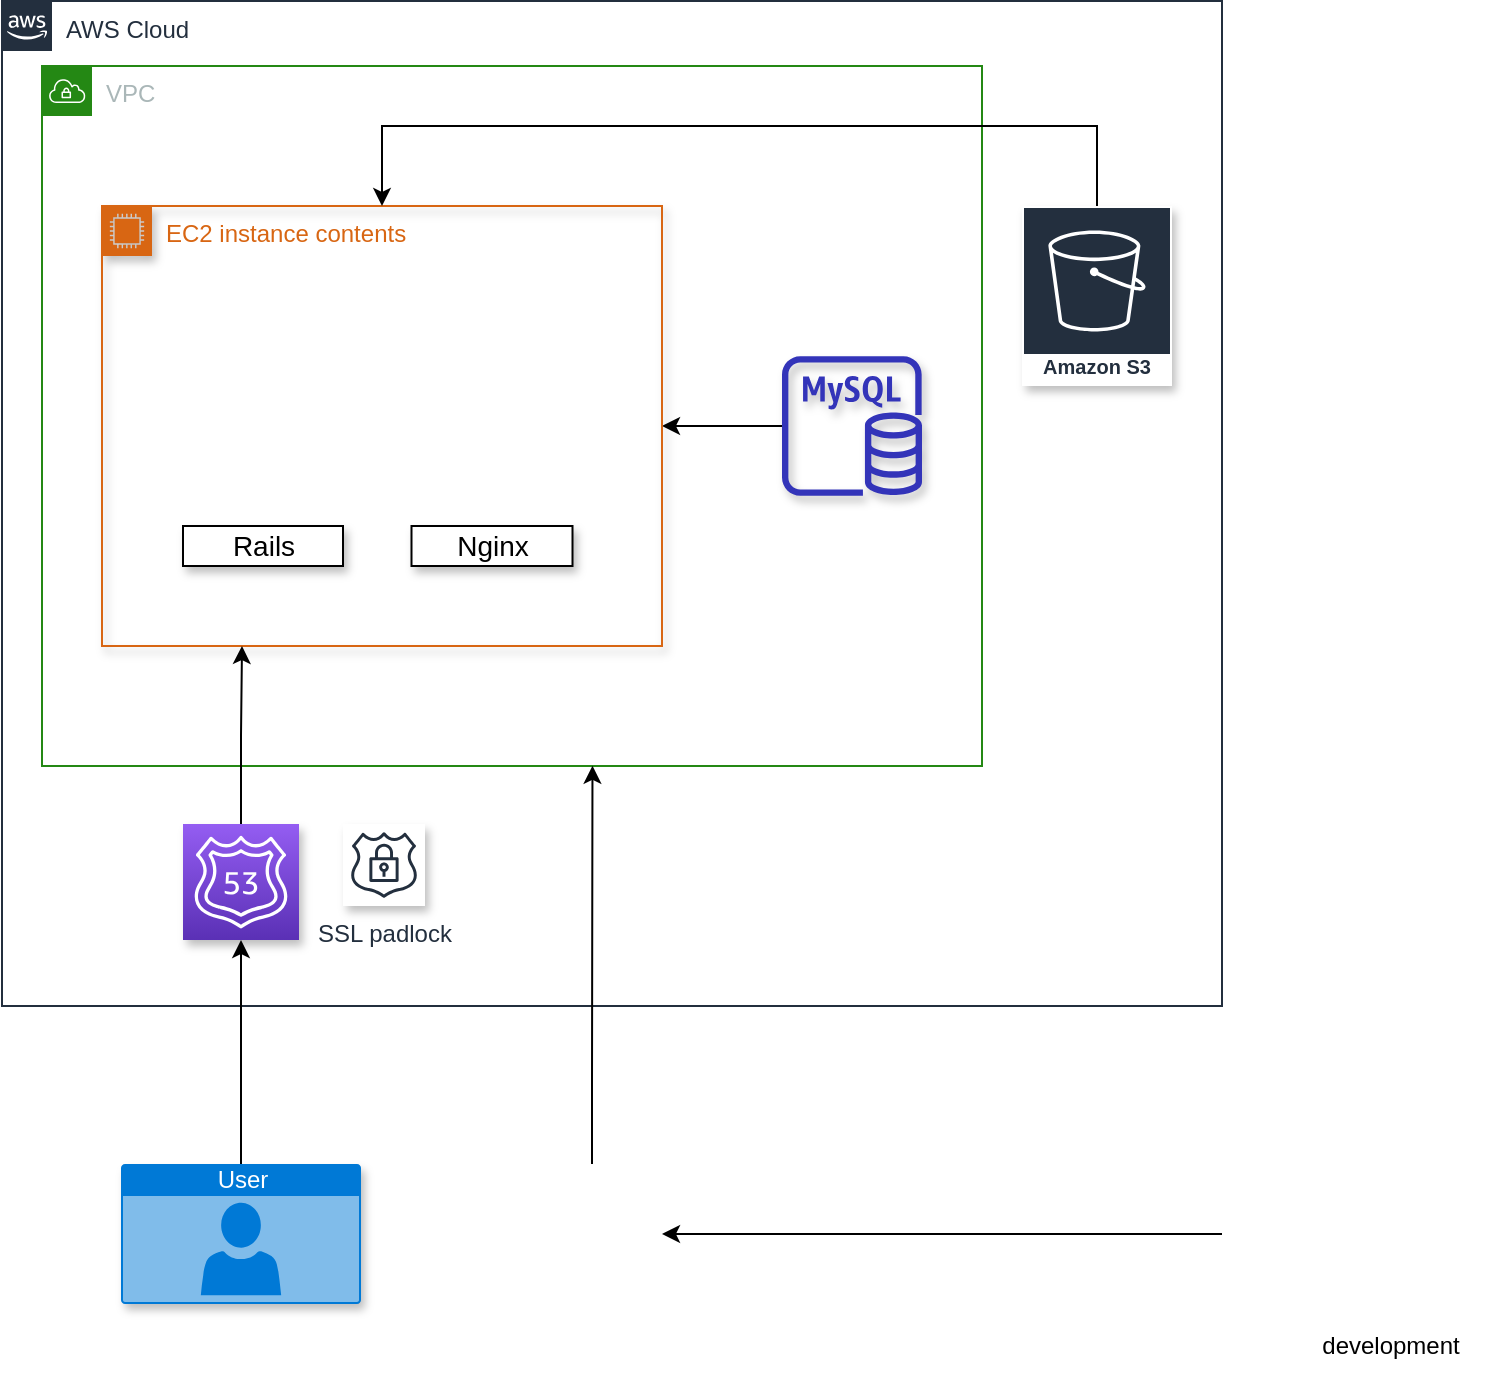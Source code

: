<mxfile version="14.2.7" type="github">
  <diagram id="Ht1M8jgEwFfnCIfOTk4-" name="Page-1">
    <mxGraphModel dx="1581" dy="772" grid="1" gridSize="10" guides="1" tooltips="1" connect="1" arrows="1" fold="1" page="1" pageScale="1" pageWidth="1169" pageHeight="827" math="0" shadow="0">
      <root>
        <mxCell id="0" />
        <mxCell id="1" parent="0" />
        <mxCell id="QjypgIDzSsSGN7FeSxY2-5" value="" style="shape=image;html=1;verticalAlign=top;verticalLabelPosition=bottom;labelBackgroundColor=#ffffff;imageAspect=0;aspect=fixed;image=https://cdn3.iconfinder.com/data/icons/popular-services-brands-vol-2/512/ruby-on-rails-128.png;shadow=1;" vertex="1" parent="1">
          <mxGeometry x="366.5" y="240" width="68" height="68" as="geometry" />
        </mxCell>
        <mxCell id="QjypgIDzSsSGN7FeSxY2-6" value="VPC" style="points=[[0,0],[0.25,0],[0.5,0],[0.75,0],[1,0],[1,0.25],[1,0.5],[1,0.75],[1,1],[0.75,1],[0.5,1],[0.25,1],[0,1],[0,0.75],[0,0.5],[0,0.25]];outlineConnect=0;gradientColor=none;html=1;whiteSpace=wrap;fontSize=12;fontStyle=0;shape=mxgraph.aws4.group;grIcon=mxgraph.aws4.group_vpc;strokeColor=#248814;fillColor=none;verticalAlign=top;align=left;spacingLeft=30;fontColor=#AAB7B8;dashed=0;" vertex="1" parent="1">
          <mxGeometry x="290" y="90" width="470" height="350" as="geometry" />
        </mxCell>
        <mxCell id="QjypgIDzSsSGN7FeSxY2-7" value="AWS Cloud" style="points=[[0,0],[0.25,0],[0.5,0],[0.75,0],[1,0],[1,0.25],[1,0.5],[1,0.75],[1,1],[0.75,1],[0.5,1],[0.25,1],[0,1],[0,0.75],[0,0.5],[0,0.25]];outlineConnect=0;gradientColor=none;html=1;whiteSpace=wrap;fontSize=12;fontStyle=0;shape=mxgraph.aws4.group;grIcon=mxgraph.aws4.group_aws_cloud_alt;strokeColor=#232F3E;fillColor=none;verticalAlign=top;align=left;spacingLeft=30;fontColor=#232F3E;dashed=0;" vertex="1" parent="1">
          <mxGeometry x="270" y="57.5" width="610" height="502.5" as="geometry" />
        </mxCell>
        <mxCell id="QjypgIDzSsSGN7FeSxY2-19" value="&lt;font style=&quot;font-size: 14px&quot;&gt;Rails&lt;/font&gt;" style="whiteSpace=wrap;html=1;shadow=1;" vertex="1" parent="1">
          <mxGeometry x="360.5" y="320" width="80" height="20" as="geometry" />
        </mxCell>
        <mxCell id="QjypgIDzSsSGN7FeSxY2-20" value="" style="shape=image;html=1;verticalAlign=top;verticalLabelPosition=bottom;labelBackgroundColor=#ffffff;imageAspect=0;aspect=fixed;image=https://cdn4.iconfinder.com/data/icons/logos-brands-5/24/nginx-128.png;shadow=1;" vertex="1" parent="1">
          <mxGeometry x="480" y="240" width="70" height="70" as="geometry" />
        </mxCell>
        <mxCell id="QjypgIDzSsSGN7FeSxY2-21" value="&lt;font style=&quot;font-size: 14px&quot;&gt;Nginx&lt;/font&gt;" style="whiteSpace=wrap;html=1;shadow=1;" vertex="1" parent="1">
          <mxGeometry x="474.75" y="320" width="80.5" height="20" as="geometry" />
        </mxCell>
        <mxCell id="QjypgIDzSsSGN7FeSxY2-25" style="edgeStyle=orthogonalEdgeStyle;rounded=0;orthogonalLoop=1;jettySize=auto;html=1;" edge="1" parent="1" source="QjypgIDzSsSGN7FeSxY2-22" target="QjypgIDzSsSGN7FeSxY2-23">
          <mxGeometry relative="1" as="geometry" />
        </mxCell>
        <mxCell id="QjypgIDzSsSGN7FeSxY2-22" value="" style="outlineConnect=0;fontColor=#232F3E;gradientColor=none;fillColor=#3334B9;strokeColor=none;dashed=0;verticalLabelPosition=bottom;verticalAlign=top;align=center;html=1;fontSize=12;fontStyle=0;aspect=fixed;pointerEvents=1;shape=mxgraph.aws4.rds_mysql_instance;shadow=1;" vertex="1" parent="1">
          <mxGeometry x="660" y="235" width="70" height="70" as="geometry" />
        </mxCell>
        <mxCell id="QjypgIDzSsSGN7FeSxY2-23" value="EC2 instance contents" style="points=[[0,0],[0.25,0],[0.5,0],[0.75,0],[1,0],[1,0.25],[1,0.5],[1,0.75],[1,1],[0.75,1],[0.5,1],[0.25,1],[0,1],[0,0.75],[0,0.5],[0,0.25]];outlineConnect=0;gradientColor=none;html=1;whiteSpace=wrap;fontSize=12;fontStyle=0;shape=mxgraph.aws4.group;grIcon=mxgraph.aws4.group_ec2_instance_contents;strokeColor=#D86613;fillColor=none;verticalAlign=top;align=left;spacingLeft=30;fontColor=#D86613;dashed=0;shadow=1;" vertex="1" parent="1">
          <mxGeometry x="320" y="160" width="280" height="220" as="geometry" />
        </mxCell>
        <mxCell id="QjypgIDzSsSGN7FeSxY2-27" style="edgeStyle=orthogonalEdgeStyle;rounded=0;orthogonalLoop=1;jettySize=auto;html=1;entryX=0.5;entryY=0;entryDx=0;entryDy=0;" edge="1" parent="1" source="QjypgIDzSsSGN7FeSxY2-24" target="QjypgIDzSsSGN7FeSxY2-23">
          <mxGeometry relative="1" as="geometry">
            <mxPoint x="818" y="140" as="sourcePoint" />
            <Array as="points">
              <mxPoint x="817" y="120" />
              <mxPoint x="460" y="120" />
            </Array>
          </mxGeometry>
        </mxCell>
        <mxCell id="QjypgIDzSsSGN7FeSxY2-24" value="Amazon S3" style="outlineConnect=0;fontColor=#232F3E;gradientColor=none;strokeColor=#ffffff;fillColor=#232F3E;dashed=0;verticalLabelPosition=middle;verticalAlign=bottom;align=center;html=1;whiteSpace=wrap;fontSize=10;fontStyle=1;spacing=3;shape=mxgraph.aws4.productIcon;prIcon=mxgraph.aws4.s3;shadow=1;" vertex="1" parent="1">
          <mxGeometry x="780" y="160" width="75" height="90" as="geometry" />
        </mxCell>
        <mxCell id="QjypgIDzSsSGN7FeSxY2-33" style="edgeStyle=orthogonalEdgeStyle;rounded=0;orthogonalLoop=1;jettySize=auto;html=1;entryX=0.25;entryY=1;entryDx=0;entryDy=0;" edge="1" parent="1" source="QjypgIDzSsSGN7FeSxY2-30" target="QjypgIDzSsSGN7FeSxY2-23">
          <mxGeometry relative="1" as="geometry" />
        </mxCell>
        <mxCell id="QjypgIDzSsSGN7FeSxY2-30" value="" style="points=[[0,0,0],[0.25,0,0],[0.5,0,0],[0.75,0,0],[1,0,0],[0,1,0],[0.25,1,0],[0.5,1,0],[0.75,1,0],[1,1,0],[0,0.25,0],[0,0.5,0],[0,0.75,0],[1,0.25,0],[1,0.5,0],[1,0.75,0]];outlineConnect=0;fontColor=#232F3E;gradientColor=#945DF2;gradientDirection=north;fillColor=#5A30B5;strokeColor=#ffffff;dashed=0;verticalLabelPosition=bottom;verticalAlign=top;align=center;html=1;fontSize=12;fontStyle=0;aspect=fixed;shape=mxgraph.aws4.resourceIcon;resIcon=mxgraph.aws4.route_53;shadow=1;" vertex="1" parent="1">
          <mxGeometry x="360.5" y="469" width="58" height="58" as="geometry" />
        </mxCell>
        <mxCell id="QjypgIDzSsSGN7FeSxY2-31" value="SSL padlock" style="outlineConnect=0;fontColor=#232F3E;gradientColor=none;strokeColor=#232F3E;fillColor=#ffffff;dashed=0;verticalLabelPosition=bottom;verticalAlign=top;align=center;html=1;fontSize=12;fontStyle=0;aspect=fixed;shape=mxgraph.aws4.resourceIcon;resIcon=mxgraph.aws4.ssl_padlock;shadow=1;" vertex="1" parent="1">
          <mxGeometry x="440.5" y="469" width="41" height="41" as="geometry" />
        </mxCell>
        <mxCell id="QjypgIDzSsSGN7FeSxY2-32" style="edgeStyle=orthogonalEdgeStyle;rounded=0;orthogonalLoop=1;jettySize=auto;html=1;exitX=0.5;exitY=1;exitDx=0;exitDy=0;" edge="1" parent="1" source="QjypgIDzSsSGN7FeSxY2-7" target="QjypgIDzSsSGN7FeSxY2-7">
          <mxGeometry relative="1" as="geometry" />
        </mxCell>
        <mxCell id="QjypgIDzSsSGN7FeSxY2-36" style="edgeStyle=orthogonalEdgeStyle;rounded=0;orthogonalLoop=1;jettySize=auto;html=1;" edge="1" parent="1" source="QjypgIDzSsSGN7FeSxY2-34" target="QjypgIDzSsSGN7FeSxY2-30">
          <mxGeometry relative="1" as="geometry" />
        </mxCell>
        <mxCell id="QjypgIDzSsSGN7FeSxY2-34" value="User" style="html=1;strokeColor=none;fillColor=#0079D6;labelPosition=center;verticalLabelPosition=middle;verticalAlign=top;align=center;fontSize=12;outlineConnect=0;spacingTop=-6;fontColor=#FFFFFF;shape=mxgraph.sitemap.user;shadow=1;" vertex="1" parent="1">
          <mxGeometry x="329.5" y="639" width="120" height="70" as="geometry" />
        </mxCell>
        <mxCell id="QjypgIDzSsSGN7FeSxY2-44" style="edgeStyle=orthogonalEdgeStyle;rounded=0;orthogonalLoop=1;jettySize=auto;html=1;entryX=0.484;entryY=0.761;entryDx=0;entryDy=0;entryPerimeter=0;" edge="1" parent="1" source="QjypgIDzSsSGN7FeSxY2-37" target="QjypgIDzSsSGN7FeSxY2-7">
          <mxGeometry relative="1" as="geometry" />
        </mxCell>
        <mxCell id="QjypgIDzSsSGN7FeSxY2-37" value="" style="shape=image;html=1;verticalAlign=top;verticalLabelPosition=bottom;labelBackgroundColor=#ffffff;imageAspect=0;aspect=fixed;image=https://cdn3.iconfinder.com/data/icons/social-rounded-2/72/GitHub-128.png;shadow=1;" vertex="1" parent="1">
          <mxGeometry x="530" y="639" width="70" height="70" as="geometry" />
        </mxCell>
        <mxCell id="QjypgIDzSsSGN7FeSxY2-41" style="edgeStyle=orthogonalEdgeStyle;rounded=0;orthogonalLoop=1;jettySize=auto;html=1;entryX=1;entryY=0.5;entryDx=0;entryDy=0;" edge="1" parent="1" source="QjypgIDzSsSGN7FeSxY2-38" target="QjypgIDzSsSGN7FeSxY2-37">
          <mxGeometry relative="1" as="geometry" />
        </mxCell>
        <mxCell id="QjypgIDzSsSGN7FeSxY2-38" value="" style="shape=image;html=1;verticalAlign=top;verticalLabelPosition=bottom;labelBackgroundColor=#ffffff;imageAspect=0;aspect=fixed;image=https://cdn2.iconfinder.com/data/icons/competitive-strategy-and-corporate-training/512/194_Computer_desktop_hardware_workstation_System_app_development-128.png;shadow=1;" vertex="1" parent="1">
          <mxGeometry x="880" y="610" width="128" height="128" as="geometry" />
        </mxCell>
        <mxCell id="QjypgIDzSsSGN7FeSxY2-40" value="development" style="text;html=1;align=center;verticalAlign=middle;resizable=0;points=[];autosize=1;" vertex="1" parent="1">
          <mxGeometry x="924" y="720" width="80" height="20" as="geometry" />
        </mxCell>
      </root>
    </mxGraphModel>
  </diagram>
</mxfile>
